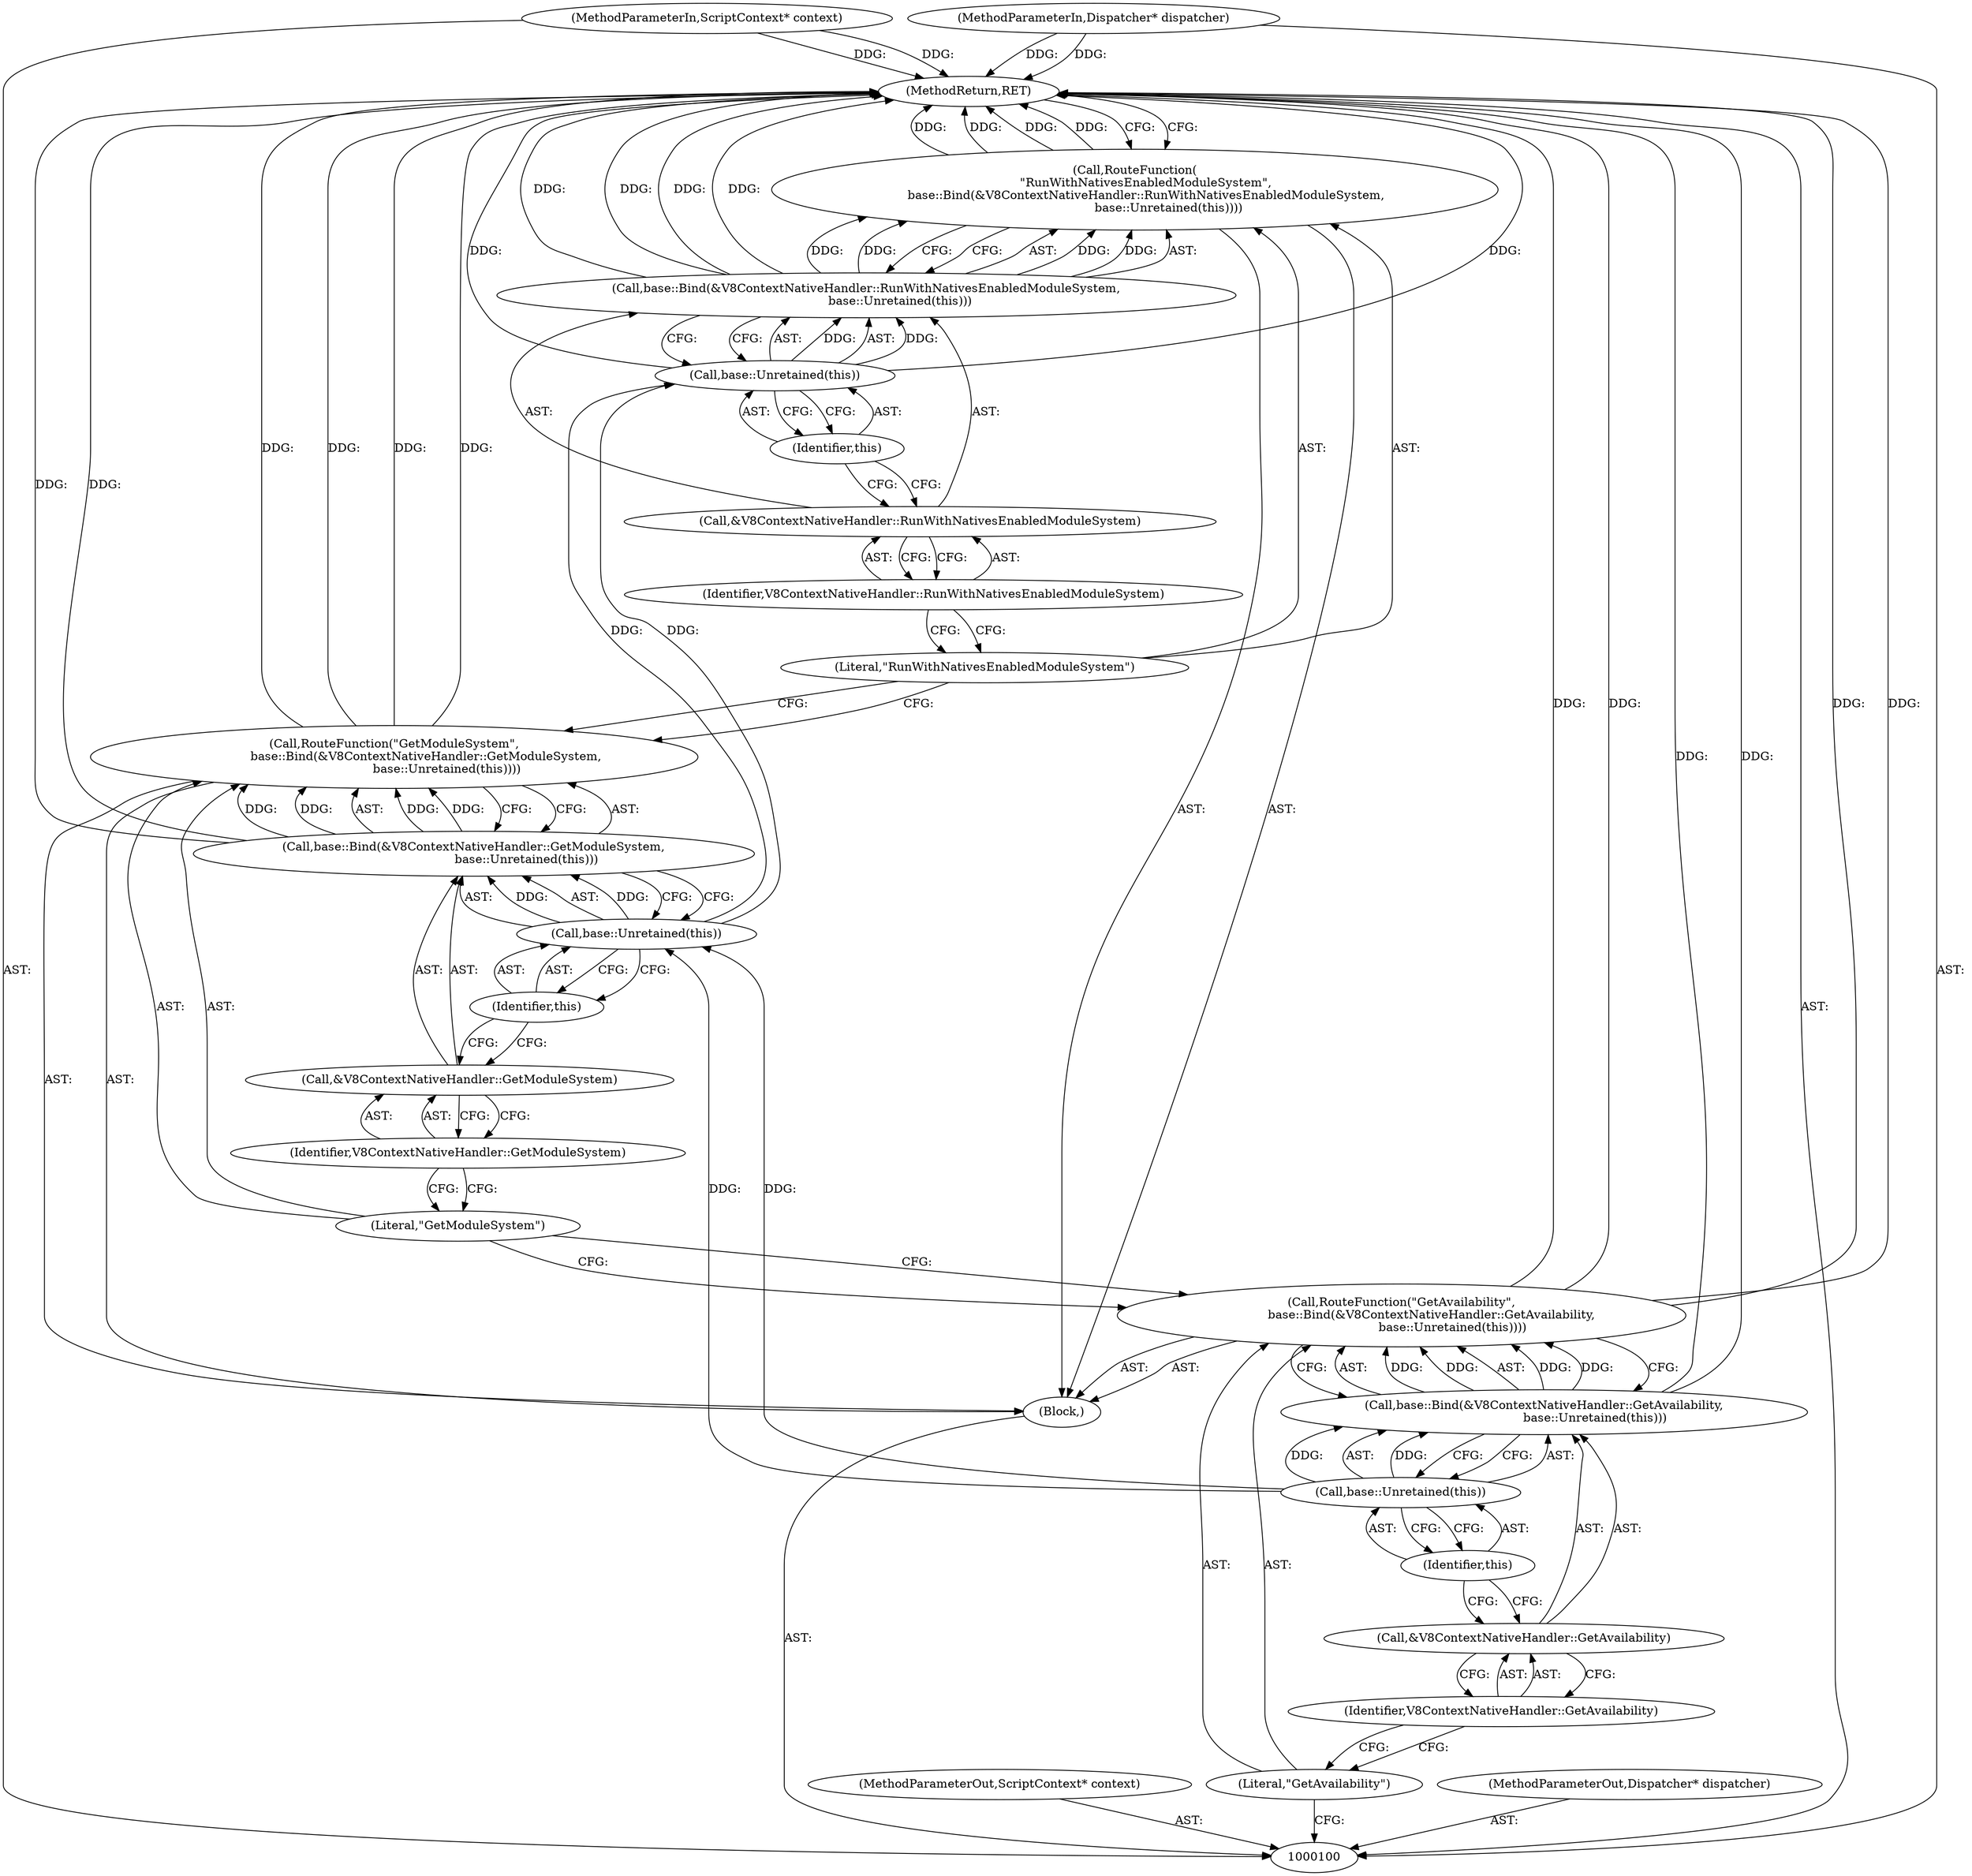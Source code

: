 digraph "1_Chrome_7923c2a2c443d98c432864e361b1d090f0c911ca_0" {
"1000125" [label="(MethodReturn,RET)"];
"1000101" [label="(MethodParameterIn,ScriptContext* context)"];
"1000151" [label="(MethodParameterOut,ScriptContext* context)"];
"1000113" [label="(Call,base::Bind(&V8ContextNativeHandler::GetModuleSystem,\n                            base::Unretained(this)))"];
"1000114" [label="(Call,&V8ContextNativeHandler::GetModuleSystem)"];
"1000115" [label="(Identifier,V8ContextNativeHandler::GetModuleSystem)"];
"1000116" [label="(Call,base::Unretained(this))"];
"1000117" [label="(Identifier,this)"];
"1000118" [label="(Call,RouteFunction(\n      \"RunWithNativesEnabledModuleSystem\",\n      base::Bind(&V8ContextNativeHandler::RunWithNativesEnabledModuleSystem,\n                  base::Unretained(this))))"];
"1000119" [label="(Literal,\"RunWithNativesEnabledModuleSystem\")"];
"1000121" [label="(Call,&V8ContextNativeHandler::RunWithNativesEnabledModuleSystem)"];
"1000122" [label="(Identifier,V8ContextNativeHandler::RunWithNativesEnabledModuleSystem)"];
"1000120" [label="(Call,base::Bind(&V8ContextNativeHandler::RunWithNativesEnabledModuleSystem,\n                  base::Unretained(this)))"];
"1000123" [label="(Call,base::Unretained(this))"];
"1000124" [label="(Identifier,this)"];
"1000102" [label="(MethodParameterIn,Dispatcher* dispatcher)"];
"1000152" [label="(MethodParameterOut,Dispatcher* dispatcher)"];
"1000103" [label="(Block,)"];
"1000105" [label="(Literal,\"GetAvailability\")"];
"1000104" [label="(Call,RouteFunction(\"GetAvailability\",\n                base::Bind(&V8ContextNativeHandler::GetAvailability,\n                           base::Unretained(this))))"];
"1000106" [label="(Call,base::Bind(&V8ContextNativeHandler::GetAvailability,\n                           base::Unretained(this)))"];
"1000107" [label="(Call,&V8ContextNativeHandler::GetAvailability)"];
"1000108" [label="(Identifier,V8ContextNativeHandler::GetAvailability)"];
"1000109" [label="(Call,base::Unretained(this))"];
"1000110" [label="(Identifier,this)"];
"1000112" [label="(Literal,\"GetModuleSystem\")"];
"1000111" [label="(Call,RouteFunction(\"GetModuleSystem\",\n                 base::Bind(&V8ContextNativeHandler::GetModuleSystem,\n                            base::Unretained(this))))"];
"1000125" -> "1000100"  [label="AST: "];
"1000125" -> "1000118"  [label="CFG: "];
"1000106" -> "1000125"  [label="DDG: "];
"1000104" -> "1000125"  [label="DDG: "];
"1000104" -> "1000125"  [label="DDG: "];
"1000113" -> "1000125"  [label="DDG: "];
"1000120" -> "1000125"  [label="DDG: "];
"1000120" -> "1000125"  [label="DDG: "];
"1000118" -> "1000125"  [label="DDG: "];
"1000118" -> "1000125"  [label="DDG: "];
"1000102" -> "1000125"  [label="DDG: "];
"1000111" -> "1000125"  [label="DDG: "];
"1000111" -> "1000125"  [label="DDG: "];
"1000123" -> "1000125"  [label="DDG: "];
"1000101" -> "1000125"  [label="DDG: "];
"1000101" -> "1000100"  [label="AST: "];
"1000101" -> "1000125"  [label="DDG: "];
"1000151" -> "1000100"  [label="AST: "];
"1000113" -> "1000111"  [label="AST: "];
"1000113" -> "1000116"  [label="CFG: "];
"1000114" -> "1000113"  [label="AST: "];
"1000116" -> "1000113"  [label="AST: "];
"1000111" -> "1000113"  [label="CFG: "];
"1000113" -> "1000125"  [label="DDG: "];
"1000113" -> "1000111"  [label="DDG: "];
"1000113" -> "1000111"  [label="DDG: "];
"1000116" -> "1000113"  [label="DDG: "];
"1000114" -> "1000113"  [label="AST: "];
"1000114" -> "1000115"  [label="CFG: "];
"1000115" -> "1000114"  [label="AST: "];
"1000117" -> "1000114"  [label="CFG: "];
"1000115" -> "1000114"  [label="AST: "];
"1000115" -> "1000112"  [label="CFG: "];
"1000114" -> "1000115"  [label="CFG: "];
"1000116" -> "1000113"  [label="AST: "];
"1000116" -> "1000117"  [label="CFG: "];
"1000117" -> "1000116"  [label="AST: "];
"1000113" -> "1000116"  [label="CFG: "];
"1000116" -> "1000113"  [label="DDG: "];
"1000109" -> "1000116"  [label="DDG: "];
"1000116" -> "1000123"  [label="DDG: "];
"1000117" -> "1000116"  [label="AST: "];
"1000117" -> "1000114"  [label="CFG: "];
"1000116" -> "1000117"  [label="CFG: "];
"1000118" -> "1000103"  [label="AST: "];
"1000118" -> "1000120"  [label="CFG: "];
"1000119" -> "1000118"  [label="AST: "];
"1000120" -> "1000118"  [label="AST: "];
"1000125" -> "1000118"  [label="CFG: "];
"1000118" -> "1000125"  [label="DDG: "];
"1000118" -> "1000125"  [label="DDG: "];
"1000120" -> "1000118"  [label="DDG: "];
"1000120" -> "1000118"  [label="DDG: "];
"1000119" -> "1000118"  [label="AST: "];
"1000119" -> "1000111"  [label="CFG: "];
"1000122" -> "1000119"  [label="CFG: "];
"1000121" -> "1000120"  [label="AST: "];
"1000121" -> "1000122"  [label="CFG: "];
"1000122" -> "1000121"  [label="AST: "];
"1000124" -> "1000121"  [label="CFG: "];
"1000122" -> "1000121"  [label="AST: "];
"1000122" -> "1000119"  [label="CFG: "];
"1000121" -> "1000122"  [label="CFG: "];
"1000120" -> "1000118"  [label="AST: "];
"1000120" -> "1000123"  [label="CFG: "];
"1000121" -> "1000120"  [label="AST: "];
"1000123" -> "1000120"  [label="AST: "];
"1000118" -> "1000120"  [label="CFG: "];
"1000120" -> "1000125"  [label="DDG: "];
"1000120" -> "1000125"  [label="DDG: "];
"1000120" -> "1000118"  [label="DDG: "];
"1000120" -> "1000118"  [label="DDG: "];
"1000123" -> "1000120"  [label="DDG: "];
"1000123" -> "1000120"  [label="AST: "];
"1000123" -> "1000124"  [label="CFG: "];
"1000124" -> "1000123"  [label="AST: "];
"1000120" -> "1000123"  [label="CFG: "];
"1000123" -> "1000125"  [label="DDG: "];
"1000123" -> "1000120"  [label="DDG: "];
"1000116" -> "1000123"  [label="DDG: "];
"1000124" -> "1000123"  [label="AST: "];
"1000124" -> "1000121"  [label="CFG: "];
"1000123" -> "1000124"  [label="CFG: "];
"1000102" -> "1000100"  [label="AST: "];
"1000102" -> "1000125"  [label="DDG: "];
"1000152" -> "1000100"  [label="AST: "];
"1000103" -> "1000100"  [label="AST: "];
"1000104" -> "1000103"  [label="AST: "];
"1000111" -> "1000103"  [label="AST: "];
"1000118" -> "1000103"  [label="AST: "];
"1000105" -> "1000104"  [label="AST: "];
"1000105" -> "1000100"  [label="CFG: "];
"1000108" -> "1000105"  [label="CFG: "];
"1000104" -> "1000103"  [label="AST: "];
"1000104" -> "1000106"  [label="CFG: "];
"1000105" -> "1000104"  [label="AST: "];
"1000106" -> "1000104"  [label="AST: "];
"1000112" -> "1000104"  [label="CFG: "];
"1000104" -> "1000125"  [label="DDG: "];
"1000104" -> "1000125"  [label="DDG: "];
"1000106" -> "1000104"  [label="DDG: "];
"1000106" -> "1000104"  [label="DDG: "];
"1000106" -> "1000104"  [label="AST: "];
"1000106" -> "1000109"  [label="CFG: "];
"1000107" -> "1000106"  [label="AST: "];
"1000109" -> "1000106"  [label="AST: "];
"1000104" -> "1000106"  [label="CFG: "];
"1000106" -> "1000125"  [label="DDG: "];
"1000106" -> "1000104"  [label="DDG: "];
"1000106" -> "1000104"  [label="DDG: "];
"1000109" -> "1000106"  [label="DDG: "];
"1000107" -> "1000106"  [label="AST: "];
"1000107" -> "1000108"  [label="CFG: "];
"1000108" -> "1000107"  [label="AST: "];
"1000110" -> "1000107"  [label="CFG: "];
"1000108" -> "1000107"  [label="AST: "];
"1000108" -> "1000105"  [label="CFG: "];
"1000107" -> "1000108"  [label="CFG: "];
"1000109" -> "1000106"  [label="AST: "];
"1000109" -> "1000110"  [label="CFG: "];
"1000110" -> "1000109"  [label="AST: "];
"1000106" -> "1000109"  [label="CFG: "];
"1000109" -> "1000106"  [label="DDG: "];
"1000109" -> "1000116"  [label="DDG: "];
"1000110" -> "1000109"  [label="AST: "];
"1000110" -> "1000107"  [label="CFG: "];
"1000109" -> "1000110"  [label="CFG: "];
"1000112" -> "1000111"  [label="AST: "];
"1000112" -> "1000104"  [label="CFG: "];
"1000115" -> "1000112"  [label="CFG: "];
"1000111" -> "1000103"  [label="AST: "];
"1000111" -> "1000113"  [label="CFG: "];
"1000112" -> "1000111"  [label="AST: "];
"1000113" -> "1000111"  [label="AST: "];
"1000119" -> "1000111"  [label="CFG: "];
"1000111" -> "1000125"  [label="DDG: "];
"1000111" -> "1000125"  [label="DDG: "];
"1000113" -> "1000111"  [label="DDG: "];
"1000113" -> "1000111"  [label="DDG: "];
}
